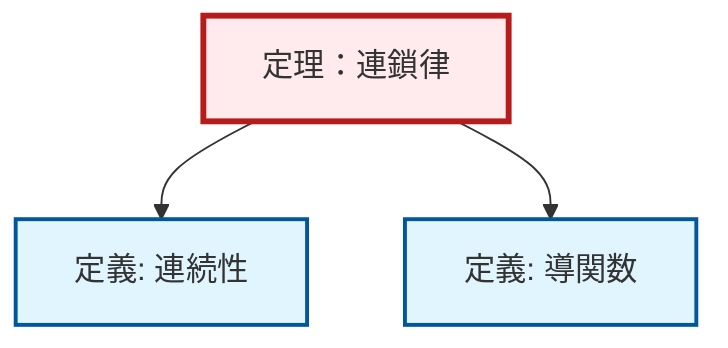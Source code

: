 graph TD
    classDef definition fill:#e1f5fe,stroke:#01579b,stroke-width:2px
    classDef theorem fill:#f3e5f5,stroke:#4a148c,stroke-width:2px
    classDef axiom fill:#fff3e0,stroke:#e65100,stroke-width:2px
    classDef example fill:#e8f5e9,stroke:#1b5e20,stroke-width:2px
    classDef current fill:#ffebee,stroke:#b71c1c,stroke-width:3px
    thm-chain-rule["定理：連鎖律"]:::theorem
    def-continuity["定義: 連続性"]:::definition
    def-derivative["定義: 導関数"]:::definition
    thm-chain-rule --> def-continuity
    thm-chain-rule --> def-derivative
    class thm-chain-rule current